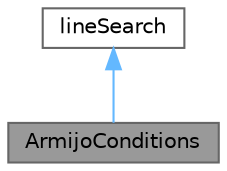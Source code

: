 digraph "ArmijoConditions"
{
 // LATEX_PDF_SIZE
  bgcolor="transparent";
  edge [fontname=Helvetica,fontsize=10,labelfontname=Helvetica,labelfontsize=10];
  node [fontname=Helvetica,fontsize=10,shape=box,height=0.2,width=0.4];
  Node1 [id="Node000001",label="ArmijoConditions",height=0.2,width=0.4,color="gray40", fillcolor="grey60", style="filled", fontcolor="black",tooltip="Class satisfying the Armijo line search conditions."];
  Node2 -> Node1 [id="edge1_Node000001_Node000002",dir="back",color="steelblue1",style="solid",tooltip=" "];
  Node2 [id="Node000002",label="lineSearch",height=0.2,width=0.4,color="gray40", fillcolor="white", style="filled",URL="$classFoam_1_1lineSearch.html",tooltip="Abstract base class for line search methods."];
}
